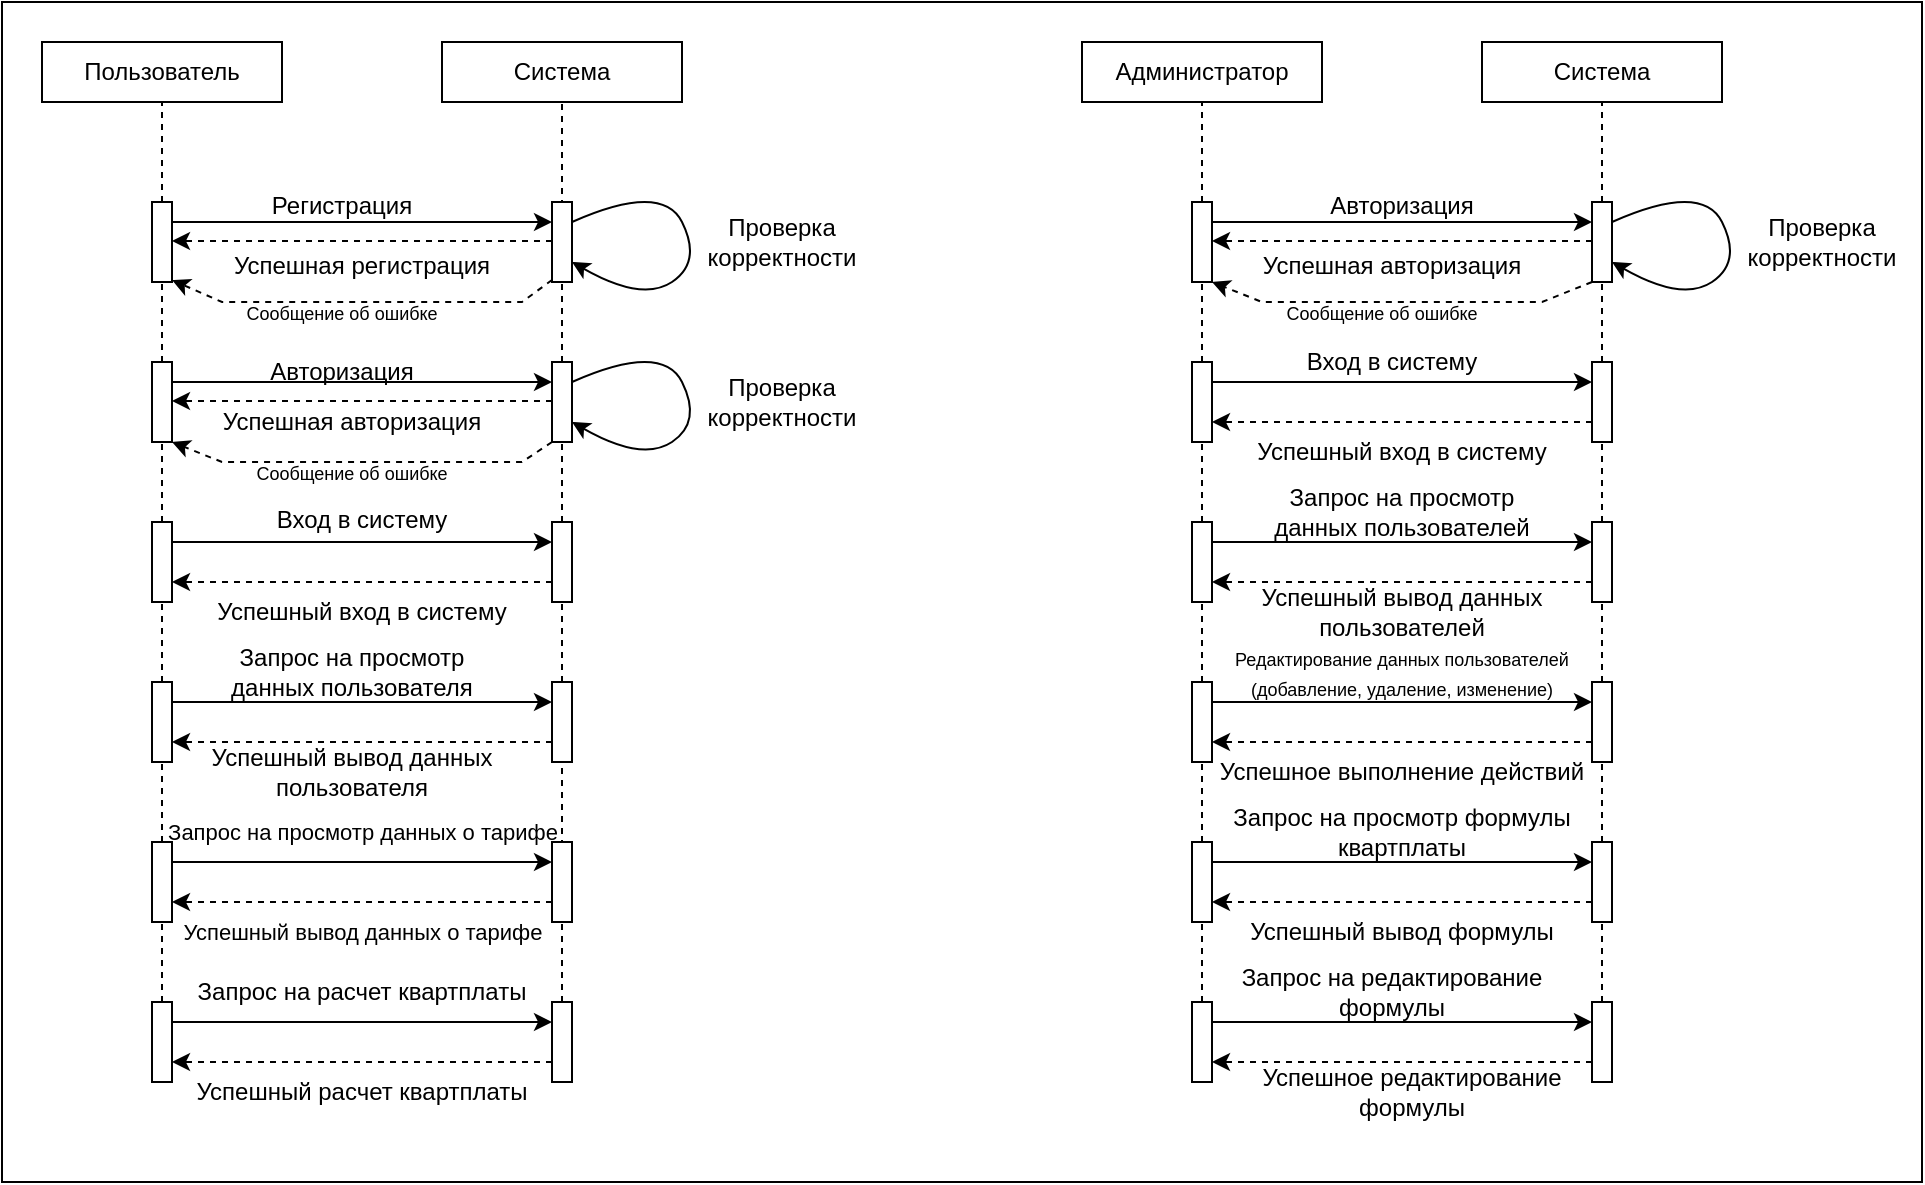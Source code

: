 <mxfile version="27.0.5">
  <diagram name="Страница — 1" id="ly96V5qOTeubzzJ0_UO-">
    <mxGraphModel dx="1426" dy="916" grid="1" gridSize="10" guides="1" tooltips="1" connect="1" arrows="1" fold="1" page="1" pageScale="1" pageWidth="1169" pageHeight="827" math="0" shadow="0">
      <root>
        <mxCell id="0" />
        <mxCell id="1" parent="0" />
        <mxCell id="fIFdkWrldsteXy0r9QNV-119" value="" style="rounded=0;whiteSpace=wrap;html=1;" vertex="1" parent="1">
          <mxGeometry x="100" y="20" width="960" height="590" as="geometry" />
        </mxCell>
        <mxCell id="fIFdkWrldsteXy0r9QNV-1" value="Пользователь" style="rounded=0;whiteSpace=wrap;html=1;" vertex="1" parent="1">
          <mxGeometry x="120" y="40" width="120" height="30" as="geometry" />
        </mxCell>
        <mxCell id="fIFdkWrldsteXy0r9QNV-2" value="Система" style="rounded=0;whiteSpace=wrap;html=1;" vertex="1" parent="1">
          <mxGeometry x="320" y="40" width="120" height="30" as="geometry" />
        </mxCell>
        <mxCell id="fIFdkWrldsteXy0r9QNV-3" value="Администратор" style="rounded=0;whiteSpace=wrap;html=1;" vertex="1" parent="1">
          <mxGeometry x="640" y="40" width="120" height="30" as="geometry" />
        </mxCell>
        <mxCell id="fIFdkWrldsteXy0r9QNV-4" value="Система" style="rounded=0;whiteSpace=wrap;html=1;" vertex="1" parent="1">
          <mxGeometry x="840" y="40" width="120" height="30" as="geometry" />
        </mxCell>
        <mxCell id="fIFdkWrldsteXy0r9QNV-5" value="" style="endArrow=none;dashed=1;html=1;rounded=0;entryX=0.5;entryY=1;entryDx=0;entryDy=0;" edge="1" parent="1" source="fIFdkWrldsteXy0r9QNV-9" target="fIFdkWrldsteXy0r9QNV-1">
          <mxGeometry width="50" height="50" relative="1" as="geometry">
            <mxPoint x="180" y="720" as="sourcePoint" />
            <mxPoint x="610" y="350" as="targetPoint" />
          </mxGeometry>
        </mxCell>
        <mxCell id="fIFdkWrldsteXy0r9QNV-6" value="" style="endArrow=none;dashed=1;html=1;rounded=0;entryX=0.5;entryY=1;entryDx=0;entryDy=0;" edge="1" parent="1" source="fIFdkWrldsteXy0r9QNV-22" target="fIFdkWrldsteXy0r9QNV-2">
          <mxGeometry width="50" height="50" relative="1" as="geometry">
            <mxPoint x="380" y="560" as="sourcePoint" />
            <mxPoint x="610" y="350" as="targetPoint" />
          </mxGeometry>
        </mxCell>
        <mxCell id="fIFdkWrldsteXy0r9QNV-7" value="" style="endArrow=none;dashed=1;html=1;rounded=0;entryX=0.5;entryY=1;entryDx=0;entryDy=0;" edge="1" parent="1" source="fIFdkWrldsteXy0r9QNV-31" target="fIFdkWrldsteXy0r9QNV-3">
          <mxGeometry width="50" height="50" relative="1" as="geometry">
            <mxPoint x="700" y="560" as="sourcePoint" />
            <mxPoint x="610" y="350" as="targetPoint" />
          </mxGeometry>
        </mxCell>
        <mxCell id="fIFdkWrldsteXy0r9QNV-8" value="" style="endArrow=none;dashed=1;html=1;rounded=0;entryX=0.5;entryY=1;entryDx=0;entryDy=0;" edge="1" parent="1" source="fIFdkWrldsteXy0r9QNV-43" target="fIFdkWrldsteXy0r9QNV-4">
          <mxGeometry width="50" height="50" relative="1" as="geometry">
            <mxPoint x="900" y="560" as="sourcePoint" />
            <mxPoint x="610" y="350" as="targetPoint" />
          </mxGeometry>
        </mxCell>
        <mxCell id="fIFdkWrldsteXy0r9QNV-10" value="" style="endArrow=none;dashed=1;html=1;rounded=0;entryX=0.5;entryY=1;entryDx=0;entryDy=0;" edge="1" parent="1" source="fIFdkWrldsteXy0r9QNV-11" target="fIFdkWrldsteXy0r9QNV-9">
          <mxGeometry width="50" height="50" relative="1" as="geometry">
            <mxPoint x="180" y="720" as="sourcePoint" />
            <mxPoint x="180" y="70" as="targetPoint" />
          </mxGeometry>
        </mxCell>
        <mxCell id="fIFdkWrldsteXy0r9QNV-9" value="" style="rounded=0;whiteSpace=wrap;html=1;" vertex="1" parent="1">
          <mxGeometry x="175" y="120" width="10" height="40" as="geometry" />
        </mxCell>
        <mxCell id="fIFdkWrldsteXy0r9QNV-12" value="" style="endArrow=none;dashed=1;html=1;rounded=0;entryX=0.5;entryY=1;entryDx=0;entryDy=0;" edge="1" parent="1" source="fIFdkWrldsteXy0r9QNV-13" target="fIFdkWrldsteXy0r9QNV-11">
          <mxGeometry width="50" height="50" relative="1" as="geometry">
            <mxPoint x="180" y="720" as="sourcePoint" />
            <mxPoint x="180" y="160" as="targetPoint" />
          </mxGeometry>
        </mxCell>
        <mxCell id="fIFdkWrldsteXy0r9QNV-11" value="" style="rounded=0;whiteSpace=wrap;html=1;" vertex="1" parent="1">
          <mxGeometry x="175" y="200" width="10" height="40" as="geometry" />
        </mxCell>
        <mxCell id="fIFdkWrldsteXy0r9QNV-14" value="" style="endArrow=none;dashed=1;html=1;rounded=0;entryX=0.5;entryY=1;entryDx=0;entryDy=0;" edge="1" parent="1" source="fIFdkWrldsteXy0r9QNV-15" target="fIFdkWrldsteXy0r9QNV-13">
          <mxGeometry width="50" height="50" relative="1" as="geometry">
            <mxPoint x="180" y="720" as="sourcePoint" />
            <mxPoint x="180" y="240" as="targetPoint" />
          </mxGeometry>
        </mxCell>
        <mxCell id="fIFdkWrldsteXy0r9QNV-13" value="" style="rounded=0;whiteSpace=wrap;html=1;" vertex="1" parent="1">
          <mxGeometry x="175" y="280" width="10" height="40" as="geometry" />
        </mxCell>
        <mxCell id="fIFdkWrldsteXy0r9QNV-16" value="" style="endArrow=none;dashed=1;html=1;rounded=0;entryX=0.5;entryY=1;entryDx=0;entryDy=0;" edge="1" parent="1" source="fIFdkWrldsteXy0r9QNV-17" target="fIFdkWrldsteXy0r9QNV-15">
          <mxGeometry width="50" height="50" relative="1" as="geometry">
            <mxPoint x="180" y="720" as="sourcePoint" />
            <mxPoint x="180" y="320" as="targetPoint" />
          </mxGeometry>
        </mxCell>
        <mxCell id="fIFdkWrldsteXy0r9QNV-15" value="" style="rounded=0;whiteSpace=wrap;html=1;" vertex="1" parent="1">
          <mxGeometry x="175" y="360" width="10" height="40" as="geometry" />
        </mxCell>
        <mxCell id="fIFdkWrldsteXy0r9QNV-18" value="" style="endArrow=none;dashed=1;html=1;rounded=0;entryX=0.5;entryY=1;entryDx=0;entryDy=0;" edge="1" parent="1" source="fIFdkWrldsteXy0r9QNV-19" target="fIFdkWrldsteXy0r9QNV-17">
          <mxGeometry width="50" height="50" relative="1" as="geometry">
            <mxPoint x="180" y="720" as="sourcePoint" />
            <mxPoint x="180" y="400" as="targetPoint" />
          </mxGeometry>
        </mxCell>
        <mxCell id="fIFdkWrldsteXy0r9QNV-17" value="" style="rounded=0;whiteSpace=wrap;html=1;" vertex="1" parent="1">
          <mxGeometry x="175" y="440" width="10" height="40" as="geometry" />
        </mxCell>
        <mxCell id="fIFdkWrldsteXy0r9QNV-20" value="" style="endArrow=none;dashed=1;html=1;rounded=0;entryX=0.5;entryY=1;entryDx=0;entryDy=0;exitX=0.5;exitY=1;exitDx=0;exitDy=0;" edge="1" parent="1" source="fIFdkWrldsteXy0r9QNV-19" target="fIFdkWrldsteXy0r9QNV-19">
          <mxGeometry width="50" height="50" relative="1" as="geometry">
            <mxPoint x="180" y="720" as="sourcePoint" />
            <mxPoint x="180" y="480" as="targetPoint" />
          </mxGeometry>
        </mxCell>
        <mxCell id="fIFdkWrldsteXy0r9QNV-19" value="" style="rounded=0;whiteSpace=wrap;html=1;" vertex="1" parent="1">
          <mxGeometry x="175" y="520" width="10" height="40" as="geometry" />
        </mxCell>
        <mxCell id="fIFdkWrldsteXy0r9QNV-21" value="" style="rounded=0;whiteSpace=wrap;html=1;" vertex="1" parent="1">
          <mxGeometry x="375" y="120" width="10" height="40" as="geometry" />
        </mxCell>
        <mxCell id="fIFdkWrldsteXy0r9QNV-23" value="" style="endArrow=none;dashed=1;html=1;rounded=0;entryX=0.5;entryY=1;entryDx=0;entryDy=0;" edge="1" parent="1" source="fIFdkWrldsteXy0r9QNV-24" target="fIFdkWrldsteXy0r9QNV-22">
          <mxGeometry width="50" height="50" relative="1" as="geometry">
            <mxPoint x="380" y="560" as="sourcePoint" />
            <mxPoint x="380" y="70" as="targetPoint" />
          </mxGeometry>
        </mxCell>
        <mxCell id="fIFdkWrldsteXy0r9QNV-22" value="" style="rounded=0;whiteSpace=wrap;html=1;" vertex="1" parent="1">
          <mxGeometry x="375" y="200" width="10" height="40" as="geometry" />
        </mxCell>
        <mxCell id="fIFdkWrldsteXy0r9QNV-25" value="" style="endArrow=none;dashed=1;html=1;rounded=0;entryX=0.5;entryY=1;entryDx=0;entryDy=0;" edge="1" parent="1" source="fIFdkWrldsteXy0r9QNV-26" target="fIFdkWrldsteXy0r9QNV-24">
          <mxGeometry width="50" height="50" relative="1" as="geometry">
            <mxPoint x="380" y="560" as="sourcePoint" />
            <mxPoint x="380" y="240" as="targetPoint" />
          </mxGeometry>
        </mxCell>
        <mxCell id="fIFdkWrldsteXy0r9QNV-24" value="" style="rounded=0;whiteSpace=wrap;html=1;" vertex="1" parent="1">
          <mxGeometry x="375" y="280" width="10" height="40" as="geometry" />
        </mxCell>
        <mxCell id="fIFdkWrldsteXy0r9QNV-27" value="" style="endArrow=none;dashed=1;html=1;rounded=0;entryX=0.5;entryY=1;entryDx=0;entryDy=0;" edge="1" parent="1" source="fIFdkWrldsteXy0r9QNV-29" target="fIFdkWrldsteXy0r9QNV-26">
          <mxGeometry width="50" height="50" relative="1" as="geometry">
            <mxPoint x="380" y="560" as="sourcePoint" />
            <mxPoint x="380" y="320" as="targetPoint" />
          </mxGeometry>
        </mxCell>
        <mxCell id="fIFdkWrldsteXy0r9QNV-26" value="" style="rounded=0;whiteSpace=wrap;html=1;" vertex="1" parent="1">
          <mxGeometry x="375" y="360" width="10" height="40" as="geometry" />
        </mxCell>
        <mxCell id="fIFdkWrldsteXy0r9QNV-28" value="" style="rounded=0;whiteSpace=wrap;html=1;" vertex="1" parent="1">
          <mxGeometry x="375" y="440" width="10" height="40" as="geometry" />
        </mxCell>
        <mxCell id="fIFdkWrldsteXy0r9QNV-30" value="" style="endArrow=none;dashed=1;html=1;rounded=0;entryX=0.5;entryY=1;entryDx=0;entryDy=0;" edge="1" parent="1" target="fIFdkWrldsteXy0r9QNV-29">
          <mxGeometry width="50" height="50" relative="1" as="geometry">
            <mxPoint x="380" y="560" as="sourcePoint" />
            <mxPoint x="380" y="400" as="targetPoint" />
          </mxGeometry>
        </mxCell>
        <mxCell id="fIFdkWrldsteXy0r9QNV-29" value="" style="rounded=0;whiteSpace=wrap;html=1;" vertex="1" parent="1">
          <mxGeometry x="375" y="520" width="10" height="40" as="geometry" />
        </mxCell>
        <mxCell id="fIFdkWrldsteXy0r9QNV-32" value="" style="endArrow=none;dashed=1;html=1;rounded=0;entryX=0.5;entryY=1;entryDx=0;entryDy=0;" edge="1" parent="1" source="fIFdkWrldsteXy0r9QNV-33" target="fIFdkWrldsteXy0r9QNV-31">
          <mxGeometry width="50" height="50" relative="1" as="geometry">
            <mxPoint x="700" y="560" as="sourcePoint" />
            <mxPoint x="700" y="70" as="targetPoint" />
          </mxGeometry>
        </mxCell>
        <mxCell id="fIFdkWrldsteXy0r9QNV-31" value="" style="rounded=0;whiteSpace=wrap;html=1;" vertex="1" parent="1">
          <mxGeometry x="695" y="120" width="10" height="40" as="geometry" />
        </mxCell>
        <mxCell id="fIFdkWrldsteXy0r9QNV-34" value="" style="endArrow=none;dashed=1;html=1;rounded=0;entryX=0.5;entryY=1;entryDx=0;entryDy=0;" edge="1" parent="1" source="fIFdkWrldsteXy0r9QNV-35" target="fIFdkWrldsteXy0r9QNV-33">
          <mxGeometry width="50" height="50" relative="1" as="geometry">
            <mxPoint x="700" y="560" as="sourcePoint" />
            <mxPoint x="700" y="160" as="targetPoint" />
          </mxGeometry>
        </mxCell>
        <mxCell id="fIFdkWrldsteXy0r9QNV-33" value="" style="rounded=0;whiteSpace=wrap;html=1;" vertex="1" parent="1">
          <mxGeometry x="695" y="200" width="10" height="40" as="geometry" />
        </mxCell>
        <mxCell id="fIFdkWrldsteXy0r9QNV-36" value="" style="endArrow=none;dashed=1;html=1;rounded=0;entryX=0.5;entryY=1;entryDx=0;entryDy=0;" edge="1" parent="1" source="fIFdkWrldsteXy0r9QNV-37" target="fIFdkWrldsteXy0r9QNV-35">
          <mxGeometry width="50" height="50" relative="1" as="geometry">
            <mxPoint x="700" y="560" as="sourcePoint" />
            <mxPoint x="700" y="240" as="targetPoint" />
          </mxGeometry>
        </mxCell>
        <mxCell id="fIFdkWrldsteXy0r9QNV-35" value="" style="rounded=0;whiteSpace=wrap;html=1;" vertex="1" parent="1">
          <mxGeometry x="695" y="280" width="10" height="40" as="geometry" />
        </mxCell>
        <mxCell id="fIFdkWrldsteXy0r9QNV-38" value="" style="endArrow=none;dashed=1;html=1;rounded=0;entryX=0.5;entryY=1;entryDx=0;entryDy=0;" edge="1" parent="1" source="fIFdkWrldsteXy0r9QNV-39" target="fIFdkWrldsteXy0r9QNV-37">
          <mxGeometry width="50" height="50" relative="1" as="geometry">
            <mxPoint x="700" y="560" as="sourcePoint" />
            <mxPoint x="700" y="320" as="targetPoint" />
          </mxGeometry>
        </mxCell>
        <mxCell id="fIFdkWrldsteXy0r9QNV-37" value="" style="rounded=0;whiteSpace=wrap;html=1;" vertex="1" parent="1">
          <mxGeometry x="695" y="360" width="10" height="40" as="geometry" />
        </mxCell>
        <mxCell id="fIFdkWrldsteXy0r9QNV-40" value="" style="endArrow=none;dashed=1;html=1;rounded=0;entryX=0.5;entryY=1;entryDx=0;entryDy=0;" edge="1" parent="1" source="fIFdkWrldsteXy0r9QNV-41" target="fIFdkWrldsteXy0r9QNV-39">
          <mxGeometry width="50" height="50" relative="1" as="geometry">
            <mxPoint x="700" y="560" as="sourcePoint" />
            <mxPoint x="700" y="400" as="targetPoint" />
          </mxGeometry>
        </mxCell>
        <mxCell id="fIFdkWrldsteXy0r9QNV-39" value="" style="rounded=0;whiteSpace=wrap;html=1;" vertex="1" parent="1">
          <mxGeometry x="695" y="440" width="10" height="40" as="geometry" />
        </mxCell>
        <mxCell id="fIFdkWrldsteXy0r9QNV-42" value="" style="endArrow=none;dashed=1;html=1;rounded=0;entryX=0.5;entryY=1;entryDx=0;entryDy=0;" edge="1" parent="1" target="fIFdkWrldsteXy0r9QNV-41">
          <mxGeometry width="50" height="50" relative="1" as="geometry">
            <mxPoint x="700" y="560" as="sourcePoint" />
            <mxPoint x="700" y="480" as="targetPoint" />
          </mxGeometry>
        </mxCell>
        <mxCell id="fIFdkWrldsteXy0r9QNV-41" value="" style="rounded=0;whiteSpace=wrap;html=1;" vertex="1" parent="1">
          <mxGeometry x="695" y="520" width="10" height="40" as="geometry" />
        </mxCell>
        <mxCell id="fIFdkWrldsteXy0r9QNV-44" value="" style="endArrow=none;dashed=1;html=1;rounded=0;entryX=0.5;entryY=1;entryDx=0;entryDy=0;" edge="1" parent="1" source="fIFdkWrldsteXy0r9QNV-45" target="fIFdkWrldsteXy0r9QNV-43">
          <mxGeometry width="50" height="50" relative="1" as="geometry">
            <mxPoint x="900" y="560" as="sourcePoint" />
            <mxPoint x="900" y="70" as="targetPoint" />
          </mxGeometry>
        </mxCell>
        <mxCell id="fIFdkWrldsteXy0r9QNV-43" value="" style="rounded=0;whiteSpace=wrap;html=1;" vertex="1" parent="1">
          <mxGeometry x="895" y="120" width="10" height="40" as="geometry" />
        </mxCell>
        <mxCell id="fIFdkWrldsteXy0r9QNV-46" value="" style="endArrow=none;dashed=1;html=1;rounded=0;entryX=0.5;entryY=1;entryDx=0;entryDy=0;" edge="1" parent="1" source="fIFdkWrldsteXy0r9QNV-47" target="fIFdkWrldsteXy0r9QNV-45">
          <mxGeometry width="50" height="50" relative="1" as="geometry">
            <mxPoint x="900" y="560" as="sourcePoint" />
            <mxPoint x="900" y="160" as="targetPoint" />
          </mxGeometry>
        </mxCell>
        <mxCell id="fIFdkWrldsteXy0r9QNV-45" value="" style="rounded=0;whiteSpace=wrap;html=1;" vertex="1" parent="1">
          <mxGeometry x="895" y="200" width="10" height="40" as="geometry" />
        </mxCell>
        <mxCell id="fIFdkWrldsteXy0r9QNV-48" value="" style="endArrow=none;dashed=1;html=1;rounded=0;entryX=0.5;entryY=1;entryDx=0;entryDy=0;" edge="1" parent="1" source="fIFdkWrldsteXy0r9QNV-49" target="fIFdkWrldsteXy0r9QNV-47">
          <mxGeometry width="50" height="50" relative="1" as="geometry">
            <mxPoint x="900" y="560" as="sourcePoint" />
            <mxPoint x="900" y="240" as="targetPoint" />
          </mxGeometry>
        </mxCell>
        <mxCell id="fIFdkWrldsteXy0r9QNV-47" value="" style="rounded=0;whiteSpace=wrap;html=1;" vertex="1" parent="1">
          <mxGeometry x="895" y="280" width="10" height="40" as="geometry" />
        </mxCell>
        <mxCell id="fIFdkWrldsteXy0r9QNV-50" value="" style="endArrow=none;dashed=1;html=1;rounded=0;entryX=0.5;entryY=1;entryDx=0;entryDy=0;" edge="1" parent="1" source="fIFdkWrldsteXy0r9QNV-51" target="fIFdkWrldsteXy0r9QNV-49">
          <mxGeometry width="50" height="50" relative="1" as="geometry">
            <mxPoint x="900" y="560" as="sourcePoint" />
            <mxPoint x="900" y="320" as="targetPoint" />
          </mxGeometry>
        </mxCell>
        <mxCell id="fIFdkWrldsteXy0r9QNV-49" value="" style="rounded=0;whiteSpace=wrap;html=1;" vertex="1" parent="1">
          <mxGeometry x="895" y="360" width="10" height="40" as="geometry" />
        </mxCell>
        <mxCell id="fIFdkWrldsteXy0r9QNV-52" value="" style="endArrow=none;dashed=1;html=1;rounded=0;entryX=0.5;entryY=1;entryDx=0;entryDy=0;" edge="1" parent="1" source="fIFdkWrldsteXy0r9QNV-53" target="fIFdkWrldsteXy0r9QNV-51">
          <mxGeometry width="50" height="50" relative="1" as="geometry">
            <mxPoint x="900" y="560" as="sourcePoint" />
            <mxPoint x="900" y="400" as="targetPoint" />
          </mxGeometry>
        </mxCell>
        <mxCell id="fIFdkWrldsteXy0r9QNV-51" value="" style="rounded=0;whiteSpace=wrap;html=1;" vertex="1" parent="1">
          <mxGeometry x="895" y="440" width="10" height="40" as="geometry" />
        </mxCell>
        <mxCell id="fIFdkWrldsteXy0r9QNV-54" value="" style="endArrow=none;dashed=1;html=1;rounded=0;entryX=0.5;entryY=1;entryDx=0;entryDy=0;" edge="1" parent="1" target="fIFdkWrldsteXy0r9QNV-53">
          <mxGeometry width="50" height="50" relative="1" as="geometry">
            <mxPoint x="900" y="560" as="sourcePoint" />
            <mxPoint x="900" y="480" as="targetPoint" />
          </mxGeometry>
        </mxCell>
        <mxCell id="fIFdkWrldsteXy0r9QNV-53" value="" style="rounded=0;whiteSpace=wrap;html=1;" vertex="1" parent="1">
          <mxGeometry x="895" y="520" width="10" height="40" as="geometry" />
        </mxCell>
        <mxCell id="fIFdkWrldsteXy0r9QNV-55" value="" style="endArrow=classic;html=1;rounded=0;exitX=1;exitY=0.25;exitDx=0;exitDy=0;entryX=0;entryY=0.25;entryDx=0;entryDy=0;" edge="1" parent="1" source="fIFdkWrldsteXy0r9QNV-9" target="fIFdkWrldsteXy0r9QNV-21">
          <mxGeometry width="50" height="50" relative="1" as="geometry">
            <mxPoint x="560" y="400" as="sourcePoint" />
            <mxPoint x="610" y="350" as="targetPoint" />
          </mxGeometry>
        </mxCell>
        <mxCell id="fIFdkWrldsteXy0r9QNV-57" value="" style="endArrow=classic;html=1;rounded=0;exitX=1;exitY=0.25;exitDx=0;exitDy=0;entryX=0;entryY=0.25;entryDx=0;entryDy=0;" edge="1" parent="1">
          <mxGeometry width="50" height="50" relative="1" as="geometry">
            <mxPoint x="185" y="210" as="sourcePoint" />
            <mxPoint x="375" y="210" as="targetPoint" />
          </mxGeometry>
        </mxCell>
        <mxCell id="fIFdkWrldsteXy0r9QNV-58" value="" style="endArrow=classic;html=1;rounded=0;exitX=1;exitY=0.25;exitDx=0;exitDy=0;entryX=0;entryY=0.25;entryDx=0;entryDy=0;" edge="1" parent="1">
          <mxGeometry width="50" height="50" relative="1" as="geometry">
            <mxPoint x="185" y="290" as="sourcePoint" />
            <mxPoint x="375" y="290" as="targetPoint" />
          </mxGeometry>
        </mxCell>
        <mxCell id="fIFdkWrldsteXy0r9QNV-59" value="" style="endArrow=classic;html=1;rounded=0;exitX=1;exitY=0.25;exitDx=0;exitDy=0;entryX=0;entryY=0.25;entryDx=0;entryDy=0;" edge="1" parent="1">
          <mxGeometry width="50" height="50" relative="1" as="geometry">
            <mxPoint x="185" y="370" as="sourcePoint" />
            <mxPoint x="375" y="370" as="targetPoint" />
          </mxGeometry>
        </mxCell>
        <mxCell id="fIFdkWrldsteXy0r9QNV-60" value="" style="endArrow=classic;html=1;rounded=0;exitX=1;exitY=0.25;exitDx=0;exitDy=0;entryX=0;entryY=0.25;entryDx=0;entryDy=0;" edge="1" parent="1">
          <mxGeometry width="50" height="50" relative="1" as="geometry">
            <mxPoint x="185" y="450" as="sourcePoint" />
            <mxPoint x="375" y="450" as="targetPoint" />
          </mxGeometry>
        </mxCell>
        <mxCell id="fIFdkWrldsteXy0r9QNV-61" value="" style="endArrow=classic;html=1;rounded=0;exitX=1;exitY=0.25;exitDx=0;exitDy=0;entryX=0;entryY=0.25;entryDx=0;entryDy=0;" edge="1" parent="1">
          <mxGeometry width="50" height="50" relative="1" as="geometry">
            <mxPoint x="185" y="530" as="sourcePoint" />
            <mxPoint x="375" y="530" as="targetPoint" />
          </mxGeometry>
        </mxCell>
        <mxCell id="fIFdkWrldsteXy0r9QNV-62" value="" style="endArrow=classic;html=1;rounded=0;exitX=1;exitY=0.25;exitDx=0;exitDy=0;entryX=0;entryY=0.25;entryDx=0;entryDy=0;" edge="1" parent="1">
          <mxGeometry width="50" height="50" relative="1" as="geometry">
            <mxPoint x="705" y="130" as="sourcePoint" />
            <mxPoint x="895" y="130" as="targetPoint" />
          </mxGeometry>
        </mxCell>
        <mxCell id="fIFdkWrldsteXy0r9QNV-63" value="" style="endArrow=classic;html=1;rounded=0;exitX=1;exitY=0.25;exitDx=0;exitDy=0;entryX=0;entryY=0.25;entryDx=0;entryDy=0;" edge="1" parent="1">
          <mxGeometry width="50" height="50" relative="1" as="geometry">
            <mxPoint x="705" y="210" as="sourcePoint" />
            <mxPoint x="895" y="210" as="targetPoint" />
          </mxGeometry>
        </mxCell>
        <mxCell id="fIFdkWrldsteXy0r9QNV-64" value="" style="endArrow=classic;html=1;rounded=0;exitX=1;exitY=0.25;exitDx=0;exitDy=0;entryX=0;entryY=0.25;entryDx=0;entryDy=0;" edge="1" parent="1">
          <mxGeometry width="50" height="50" relative="1" as="geometry">
            <mxPoint x="705" y="290" as="sourcePoint" />
            <mxPoint x="895" y="290" as="targetPoint" />
          </mxGeometry>
        </mxCell>
        <mxCell id="fIFdkWrldsteXy0r9QNV-65" value="" style="endArrow=classic;html=1;rounded=0;exitX=1;exitY=0.25;exitDx=0;exitDy=0;entryX=0;entryY=0.25;entryDx=0;entryDy=0;" edge="1" parent="1">
          <mxGeometry width="50" height="50" relative="1" as="geometry">
            <mxPoint x="705" y="370" as="sourcePoint" />
            <mxPoint x="895" y="370" as="targetPoint" />
          </mxGeometry>
        </mxCell>
        <mxCell id="fIFdkWrldsteXy0r9QNV-66" value="" style="endArrow=classic;html=1;rounded=0;exitX=1;exitY=0.25;exitDx=0;exitDy=0;entryX=0;entryY=0.25;entryDx=0;entryDy=0;" edge="1" parent="1">
          <mxGeometry width="50" height="50" relative="1" as="geometry">
            <mxPoint x="705" y="450" as="sourcePoint" />
            <mxPoint x="895" y="450" as="targetPoint" />
          </mxGeometry>
        </mxCell>
        <mxCell id="fIFdkWrldsteXy0r9QNV-67" value="" style="endArrow=classic;html=1;rounded=0;exitX=1;exitY=0.25;exitDx=0;exitDy=0;entryX=0;entryY=0.25;entryDx=0;entryDy=0;" edge="1" parent="1">
          <mxGeometry width="50" height="50" relative="1" as="geometry">
            <mxPoint x="705" y="530" as="sourcePoint" />
            <mxPoint x="895" y="530" as="targetPoint" />
          </mxGeometry>
        </mxCell>
        <mxCell id="fIFdkWrldsteXy0r9QNV-68" value="" style="endArrow=classic;html=1;rounded=0;exitX=0;exitY=0.75;exitDx=0;exitDy=0;entryX=1;entryY=0.75;entryDx=0;entryDy=0;dashed=1;" edge="1" parent="1">
          <mxGeometry width="50" height="50" relative="1" as="geometry">
            <mxPoint x="375" y="139.5" as="sourcePoint" />
            <mxPoint x="185" y="139.5" as="targetPoint" />
          </mxGeometry>
        </mxCell>
        <mxCell id="fIFdkWrldsteXy0r9QNV-69" value="" style="endArrow=classic;html=1;rounded=0;exitX=0;exitY=0.75;exitDx=0;exitDy=0;entryX=1;entryY=0.75;entryDx=0;entryDy=0;dashed=1;" edge="1" parent="1">
          <mxGeometry width="50" height="50" relative="1" as="geometry">
            <mxPoint x="375" y="219.5" as="sourcePoint" />
            <mxPoint x="185" y="219.5" as="targetPoint" />
          </mxGeometry>
        </mxCell>
        <mxCell id="fIFdkWrldsteXy0r9QNV-70" value="" style="endArrow=classic;html=1;rounded=0;exitX=0;exitY=0.75;exitDx=0;exitDy=0;entryX=1;entryY=0.75;entryDx=0;entryDy=0;dashed=1;" edge="1" parent="1">
          <mxGeometry width="50" height="50" relative="1" as="geometry">
            <mxPoint x="375" y="310" as="sourcePoint" />
            <mxPoint x="185" y="310" as="targetPoint" />
          </mxGeometry>
        </mxCell>
        <mxCell id="fIFdkWrldsteXy0r9QNV-71" value="" style="endArrow=classic;html=1;rounded=0;exitX=0;exitY=0.75;exitDx=0;exitDy=0;entryX=1;entryY=0.75;entryDx=0;entryDy=0;dashed=1;" edge="1" parent="1">
          <mxGeometry width="50" height="50" relative="1" as="geometry">
            <mxPoint x="375" y="390" as="sourcePoint" />
            <mxPoint x="185" y="390" as="targetPoint" />
          </mxGeometry>
        </mxCell>
        <mxCell id="fIFdkWrldsteXy0r9QNV-72" value="" style="endArrow=classic;html=1;rounded=0;exitX=0;exitY=0.75;exitDx=0;exitDy=0;entryX=1;entryY=0.75;entryDx=0;entryDy=0;dashed=1;" edge="1" parent="1">
          <mxGeometry width="50" height="50" relative="1" as="geometry">
            <mxPoint x="375" y="470" as="sourcePoint" />
            <mxPoint x="185" y="470" as="targetPoint" />
          </mxGeometry>
        </mxCell>
        <mxCell id="fIFdkWrldsteXy0r9QNV-73" value="" style="endArrow=classic;html=1;rounded=0;exitX=0;exitY=0.75;exitDx=0;exitDy=0;entryX=1;entryY=0.75;entryDx=0;entryDy=0;dashed=1;" edge="1" parent="1">
          <mxGeometry width="50" height="50" relative="1" as="geometry">
            <mxPoint x="375" y="550" as="sourcePoint" />
            <mxPoint x="185" y="550" as="targetPoint" />
          </mxGeometry>
        </mxCell>
        <mxCell id="fIFdkWrldsteXy0r9QNV-74" value="" style="endArrow=classic;html=1;rounded=0;exitX=0;exitY=0.75;exitDx=0;exitDy=0;entryX=1;entryY=0.75;entryDx=0;entryDy=0;dashed=1;" edge="1" parent="1">
          <mxGeometry width="50" height="50" relative="1" as="geometry">
            <mxPoint x="895" y="139.5" as="sourcePoint" />
            <mxPoint x="705" y="139.5" as="targetPoint" />
          </mxGeometry>
        </mxCell>
        <mxCell id="fIFdkWrldsteXy0r9QNV-75" value="" style="endArrow=classic;html=1;rounded=0;exitX=0;exitY=0.75;exitDx=0;exitDy=0;entryX=1;entryY=0.75;entryDx=0;entryDy=0;dashed=1;" edge="1" parent="1">
          <mxGeometry width="50" height="50" relative="1" as="geometry">
            <mxPoint x="895" y="230" as="sourcePoint" />
            <mxPoint x="705" y="230" as="targetPoint" />
          </mxGeometry>
        </mxCell>
        <mxCell id="fIFdkWrldsteXy0r9QNV-76" value="" style="endArrow=classic;html=1;rounded=0;exitX=0;exitY=0.75;exitDx=0;exitDy=0;entryX=1;entryY=0.75;entryDx=0;entryDy=0;dashed=1;" edge="1" parent="1">
          <mxGeometry width="50" height="50" relative="1" as="geometry">
            <mxPoint x="895" y="310" as="sourcePoint" />
            <mxPoint x="705" y="310" as="targetPoint" />
          </mxGeometry>
        </mxCell>
        <mxCell id="fIFdkWrldsteXy0r9QNV-77" value="" style="endArrow=classic;html=1;rounded=0;exitX=0;exitY=0.75;exitDx=0;exitDy=0;entryX=1;entryY=0.75;entryDx=0;entryDy=0;dashed=1;" edge="1" parent="1">
          <mxGeometry width="50" height="50" relative="1" as="geometry">
            <mxPoint x="895" y="390" as="sourcePoint" />
            <mxPoint x="705" y="390" as="targetPoint" />
          </mxGeometry>
        </mxCell>
        <mxCell id="fIFdkWrldsteXy0r9QNV-78" value="" style="endArrow=classic;html=1;rounded=0;exitX=0;exitY=0.75;exitDx=0;exitDy=0;entryX=1;entryY=0.75;entryDx=0;entryDy=0;dashed=1;" edge="1" parent="1">
          <mxGeometry width="50" height="50" relative="1" as="geometry">
            <mxPoint x="895" y="470" as="sourcePoint" />
            <mxPoint x="705" y="470" as="targetPoint" />
          </mxGeometry>
        </mxCell>
        <mxCell id="fIFdkWrldsteXy0r9QNV-79" value="" style="endArrow=classic;html=1;rounded=0;exitX=0;exitY=0.75;exitDx=0;exitDy=0;entryX=1;entryY=0.75;entryDx=0;entryDy=0;dashed=1;" edge="1" parent="1">
          <mxGeometry width="50" height="50" relative="1" as="geometry">
            <mxPoint x="895" y="550" as="sourcePoint" />
            <mxPoint x="705" y="550" as="targetPoint" />
          </mxGeometry>
        </mxCell>
        <mxCell id="fIFdkWrldsteXy0r9QNV-80" value="" style="endArrow=classic;html=1;rounded=0;exitX=0;exitY=0.75;exitDx=0;exitDy=0;entryX=1;entryY=0.75;entryDx=0;entryDy=0;dashed=1;" edge="1" parent="1">
          <mxGeometry width="50" height="50" relative="1" as="geometry">
            <mxPoint x="375" y="159" as="sourcePoint" />
            <mxPoint x="185" y="159" as="targetPoint" />
            <Array as="points">
              <mxPoint x="360" y="170" />
              <mxPoint x="210" y="170" />
            </Array>
          </mxGeometry>
        </mxCell>
        <mxCell id="fIFdkWrldsteXy0r9QNV-81" value="" style="endArrow=classic;html=1;rounded=0;exitX=0;exitY=0.75;exitDx=0;exitDy=0;entryX=1;entryY=0.75;entryDx=0;entryDy=0;dashed=1;" edge="1" parent="1">
          <mxGeometry width="50" height="50" relative="1" as="geometry">
            <mxPoint x="375" y="240" as="sourcePoint" />
            <mxPoint x="185" y="240" as="targetPoint" />
            <Array as="points">
              <mxPoint x="360" y="250" />
              <mxPoint x="210" y="250" />
            </Array>
          </mxGeometry>
        </mxCell>
        <mxCell id="fIFdkWrldsteXy0r9QNV-82" value="" style="endArrow=classic;html=1;rounded=0;exitX=0;exitY=0.75;exitDx=0;exitDy=0;entryX=1;entryY=0.75;entryDx=0;entryDy=0;dashed=1;" edge="1" parent="1">
          <mxGeometry width="50" height="50" relative="1" as="geometry">
            <mxPoint x="895" y="160" as="sourcePoint" />
            <mxPoint x="705" y="160" as="targetPoint" />
            <Array as="points">
              <mxPoint x="870" y="170" />
              <mxPoint x="730" y="170" />
            </Array>
          </mxGeometry>
        </mxCell>
        <mxCell id="fIFdkWrldsteXy0r9QNV-83" value="Регистрация" style="text;html=1;align=center;verticalAlign=middle;whiteSpace=wrap;rounded=0;" vertex="1" parent="1">
          <mxGeometry x="240" y="107" width="60" height="30" as="geometry" />
        </mxCell>
        <mxCell id="fIFdkWrldsteXy0r9QNV-84" value="Успешная регистрация" style="text;html=1;align=center;verticalAlign=middle;whiteSpace=wrap;rounded=0;" vertex="1" parent="1">
          <mxGeometry x="200" y="137" width="160" height="30" as="geometry" />
        </mxCell>
        <mxCell id="fIFdkWrldsteXy0r9QNV-85" value="Авторизация" style="text;html=1;align=center;verticalAlign=middle;whiteSpace=wrap;rounded=0;" vertex="1" parent="1">
          <mxGeometry x="240" y="190" width="60" height="30" as="geometry" />
        </mxCell>
        <mxCell id="fIFdkWrldsteXy0r9QNV-86" value="Успешная авторизация" style="text;html=1;align=center;verticalAlign=middle;whiteSpace=wrap;rounded=0;" vertex="1" parent="1">
          <mxGeometry x="185" y="215" width="180" height="30" as="geometry" />
        </mxCell>
        <mxCell id="fIFdkWrldsteXy0r9QNV-87" value="Вход в систему" style="text;html=1;align=center;verticalAlign=middle;whiteSpace=wrap;rounded=0;" vertex="1" parent="1">
          <mxGeometry x="230" y="264" width="100" height="30" as="geometry" />
        </mxCell>
        <mxCell id="fIFdkWrldsteXy0r9QNV-88" value="Авторизация" style="text;html=1;align=center;verticalAlign=middle;whiteSpace=wrap;rounded=0;" vertex="1" parent="1">
          <mxGeometry x="770" y="107" width="60" height="30" as="geometry" />
        </mxCell>
        <mxCell id="fIFdkWrldsteXy0r9QNV-89" value="Успешная авторизация" style="text;html=1;align=center;verticalAlign=middle;whiteSpace=wrap;rounded=0;" vertex="1" parent="1">
          <mxGeometry x="705" y="137" width="180" height="30" as="geometry" />
        </mxCell>
        <mxCell id="fIFdkWrldsteXy0r9QNV-90" value="Вход в систему" style="text;html=1;align=center;verticalAlign=middle;whiteSpace=wrap;rounded=0;" vertex="1" parent="1">
          <mxGeometry x="745" y="185" width="100" height="30" as="geometry" />
        </mxCell>
        <mxCell id="fIFdkWrldsteXy0r9QNV-91" value="Успешный вход в систему" style="text;html=1;align=center;verticalAlign=middle;whiteSpace=wrap;rounded=0;" vertex="1" parent="1">
          <mxGeometry x="195" y="310" width="170" height="30" as="geometry" />
        </mxCell>
        <mxCell id="fIFdkWrldsteXy0r9QNV-92" value="Успешный вход в систему" style="text;html=1;align=center;verticalAlign=middle;whiteSpace=wrap;rounded=0;" vertex="1" parent="1">
          <mxGeometry x="715" y="230" width="170" height="30" as="geometry" />
        </mxCell>
        <mxCell id="fIFdkWrldsteXy0r9QNV-93" value="Запрос на просмотр данных пользователя" style="text;html=1;align=center;verticalAlign=middle;whiteSpace=wrap;rounded=0;" vertex="1" parent="1">
          <mxGeometry x="200" y="340" width="150" height="30" as="geometry" />
        </mxCell>
        <mxCell id="fIFdkWrldsteXy0r9QNV-94" value="&lt;font style=&quot;font-size: 11px;&quot;&gt;Запрос на просмотр данных о тарифе&lt;/font&gt;" style="text;html=1;align=center;verticalAlign=middle;whiteSpace=wrap;rounded=0;" vertex="1" parent="1">
          <mxGeometry x="167.5" y="420" width="225" height="30" as="geometry" />
        </mxCell>
        <mxCell id="fIFdkWrldsteXy0r9QNV-96" value="Успешный вывод данных пользователя" style="text;html=1;align=center;verticalAlign=middle;whiteSpace=wrap;rounded=0;" vertex="1" parent="1">
          <mxGeometry x="190" y="390" width="170" height="30" as="geometry" />
        </mxCell>
        <mxCell id="fIFdkWrldsteXy0r9QNV-97" value="&lt;font style=&quot;font-size: 11px;&quot;&gt;Успешный вывод данных о тарифе&lt;/font&gt;" style="text;html=1;align=center;verticalAlign=middle;whiteSpace=wrap;rounded=0;" vertex="1" parent="1">
          <mxGeometry x="167.5" y="470" width="225" height="30" as="geometry" />
        </mxCell>
        <mxCell id="fIFdkWrldsteXy0r9QNV-98" value="Запрос на расчет квартплаты" style="text;html=1;align=center;verticalAlign=middle;whiteSpace=wrap;rounded=0;" vertex="1" parent="1">
          <mxGeometry x="195" y="500" width="170" height="30" as="geometry" />
        </mxCell>
        <mxCell id="fIFdkWrldsteXy0r9QNV-99" value="Успешный расчет квартплаты" style="text;html=1;align=center;verticalAlign=middle;whiteSpace=wrap;rounded=0;" vertex="1" parent="1">
          <mxGeometry x="195" y="550" width="170" height="30" as="geometry" />
        </mxCell>
        <mxCell id="fIFdkWrldsteXy0r9QNV-100" value="" style="curved=1;endArrow=classic;html=1;rounded=0;exitX=1;exitY=0.25;exitDx=0;exitDy=0;entryX=1;entryY=0.75;entryDx=0;entryDy=0;" edge="1" parent="1" source="fIFdkWrldsteXy0r9QNV-21" target="fIFdkWrldsteXy0r9QNV-21">
          <mxGeometry width="50" height="50" relative="1" as="geometry">
            <mxPoint x="560" y="410" as="sourcePoint" />
            <mxPoint x="610" y="360" as="targetPoint" />
            <Array as="points">
              <mxPoint x="430" y="110" />
              <mxPoint x="450" y="150" />
              <mxPoint x="420" y="170" />
            </Array>
          </mxGeometry>
        </mxCell>
        <mxCell id="fIFdkWrldsteXy0r9QNV-101" value="" style="curved=1;endArrow=classic;html=1;rounded=0;exitX=1;exitY=0.25;exitDx=0;exitDy=0;entryX=1;entryY=0.75;entryDx=0;entryDy=0;" edge="1" parent="1">
          <mxGeometry width="50" height="50" relative="1" as="geometry">
            <mxPoint x="385" y="210" as="sourcePoint" />
            <mxPoint x="385" y="230" as="targetPoint" />
            <Array as="points">
              <mxPoint x="430" y="190" />
              <mxPoint x="450" y="230" />
              <mxPoint x="420" y="250" />
            </Array>
          </mxGeometry>
        </mxCell>
        <mxCell id="fIFdkWrldsteXy0r9QNV-102" value="" style="curved=1;endArrow=classic;html=1;rounded=0;exitX=1;exitY=0.25;exitDx=0;exitDy=0;entryX=1;entryY=0.75;entryDx=0;entryDy=0;" edge="1" parent="1">
          <mxGeometry width="50" height="50" relative="1" as="geometry">
            <mxPoint x="905" y="130" as="sourcePoint" />
            <mxPoint x="905" y="150" as="targetPoint" />
            <Array as="points">
              <mxPoint x="950" y="110" />
              <mxPoint x="970" y="150" />
              <mxPoint x="940" y="170" />
            </Array>
          </mxGeometry>
        </mxCell>
        <mxCell id="fIFdkWrldsteXy0r9QNV-103" value="&lt;font style=&quot;font-size: 9px;&quot;&gt;Сообщение об ошибке&lt;/font&gt;" style="text;html=1;align=center;verticalAlign=middle;whiteSpace=wrap;rounded=0;" vertex="1" parent="1">
          <mxGeometry x="195" y="160" width="150" height="30" as="geometry" />
        </mxCell>
        <mxCell id="fIFdkWrldsteXy0r9QNV-104" value="&lt;font style=&quot;font-size: 9px;&quot;&gt;Сообщение об ошибке&lt;/font&gt;" style="text;html=1;align=center;verticalAlign=middle;whiteSpace=wrap;rounded=0;" vertex="1" parent="1">
          <mxGeometry x="200" y="240" width="150" height="30" as="geometry" />
        </mxCell>
        <mxCell id="fIFdkWrldsteXy0r9QNV-105" value="&lt;font style=&quot;font-size: 9px;&quot;&gt;Сообщение об ошибке&lt;/font&gt;" style="text;html=1;align=center;verticalAlign=middle;whiteSpace=wrap;rounded=0;" vertex="1" parent="1">
          <mxGeometry x="715" y="160" width="150" height="30" as="geometry" />
        </mxCell>
        <mxCell id="fIFdkWrldsteXy0r9QNV-106" value="Запрос на просмотр данных пользователей" style="text;html=1;align=center;verticalAlign=middle;whiteSpace=wrap;rounded=0;" vertex="1" parent="1">
          <mxGeometry x="725" y="260" width="150" height="30" as="geometry" />
        </mxCell>
        <mxCell id="fIFdkWrldsteXy0r9QNV-107" value="Успешный вывод данных пользователей" style="text;html=1;align=center;verticalAlign=middle;whiteSpace=wrap;rounded=0;" vertex="1" parent="1">
          <mxGeometry x="715" y="310" width="170" height="30" as="geometry" />
        </mxCell>
        <mxCell id="fIFdkWrldsteXy0r9QNV-108" value="&lt;font style=&quot;font-size: 9px;&quot;&gt;Редактирование данных пользователей (добавление, удаление, изменение)&lt;/font&gt;" style="text;html=1;align=center;verticalAlign=middle;whiteSpace=wrap;rounded=0;" vertex="1" parent="1">
          <mxGeometry x="695" y="340" width="210" height="30" as="geometry" />
        </mxCell>
        <mxCell id="fIFdkWrldsteXy0r9QNV-110" value="Успешное выполнение действий" style="text;html=1;align=center;verticalAlign=middle;whiteSpace=wrap;rounded=0;" vertex="1" parent="1">
          <mxGeometry x="700" y="390" width="200" height="30" as="geometry" />
        </mxCell>
        <mxCell id="fIFdkWrldsteXy0r9QNV-111" value="Запрос на просмотр формулы квартплаты" style="text;html=1;align=center;verticalAlign=middle;whiteSpace=wrap;rounded=0;" vertex="1" parent="1">
          <mxGeometry x="705" y="420" width="190" height="30" as="geometry" />
        </mxCell>
        <mxCell id="fIFdkWrldsteXy0r9QNV-113" value="Успешный вывод формулы" style="text;html=1;align=center;verticalAlign=middle;whiteSpace=wrap;rounded=0;" vertex="1" parent="1">
          <mxGeometry x="715" y="470" width="170" height="30" as="geometry" />
        </mxCell>
        <mxCell id="fIFdkWrldsteXy0r9QNV-114" value="Запрос на редактирование формулы" style="text;html=1;align=center;verticalAlign=middle;whiteSpace=wrap;rounded=0;" vertex="1" parent="1">
          <mxGeometry x="715" y="500" width="160" height="30" as="geometry" />
        </mxCell>
        <mxCell id="fIFdkWrldsteXy0r9QNV-115" value="Успешное редактирование формулы" style="text;html=1;align=center;verticalAlign=middle;whiteSpace=wrap;rounded=0;" vertex="1" parent="1">
          <mxGeometry x="705" y="550" width="200" height="30" as="geometry" />
        </mxCell>
        <mxCell id="fIFdkWrldsteXy0r9QNV-116" value="Проверка корректности" style="text;html=1;align=center;verticalAlign=middle;whiteSpace=wrap;rounded=0;" vertex="1" parent="1">
          <mxGeometry x="460" y="125" width="60" height="30" as="geometry" />
        </mxCell>
        <mxCell id="fIFdkWrldsteXy0r9QNV-117" value="Проверка корректности" style="text;html=1;align=center;verticalAlign=middle;whiteSpace=wrap;rounded=0;" vertex="1" parent="1">
          <mxGeometry x="460" y="205" width="60" height="30" as="geometry" />
        </mxCell>
        <mxCell id="fIFdkWrldsteXy0r9QNV-118" value="Проверка корректности" style="text;html=1;align=center;verticalAlign=middle;whiteSpace=wrap;rounded=0;" vertex="1" parent="1">
          <mxGeometry x="980" y="125" width="60" height="30" as="geometry" />
        </mxCell>
      </root>
    </mxGraphModel>
  </diagram>
</mxfile>
